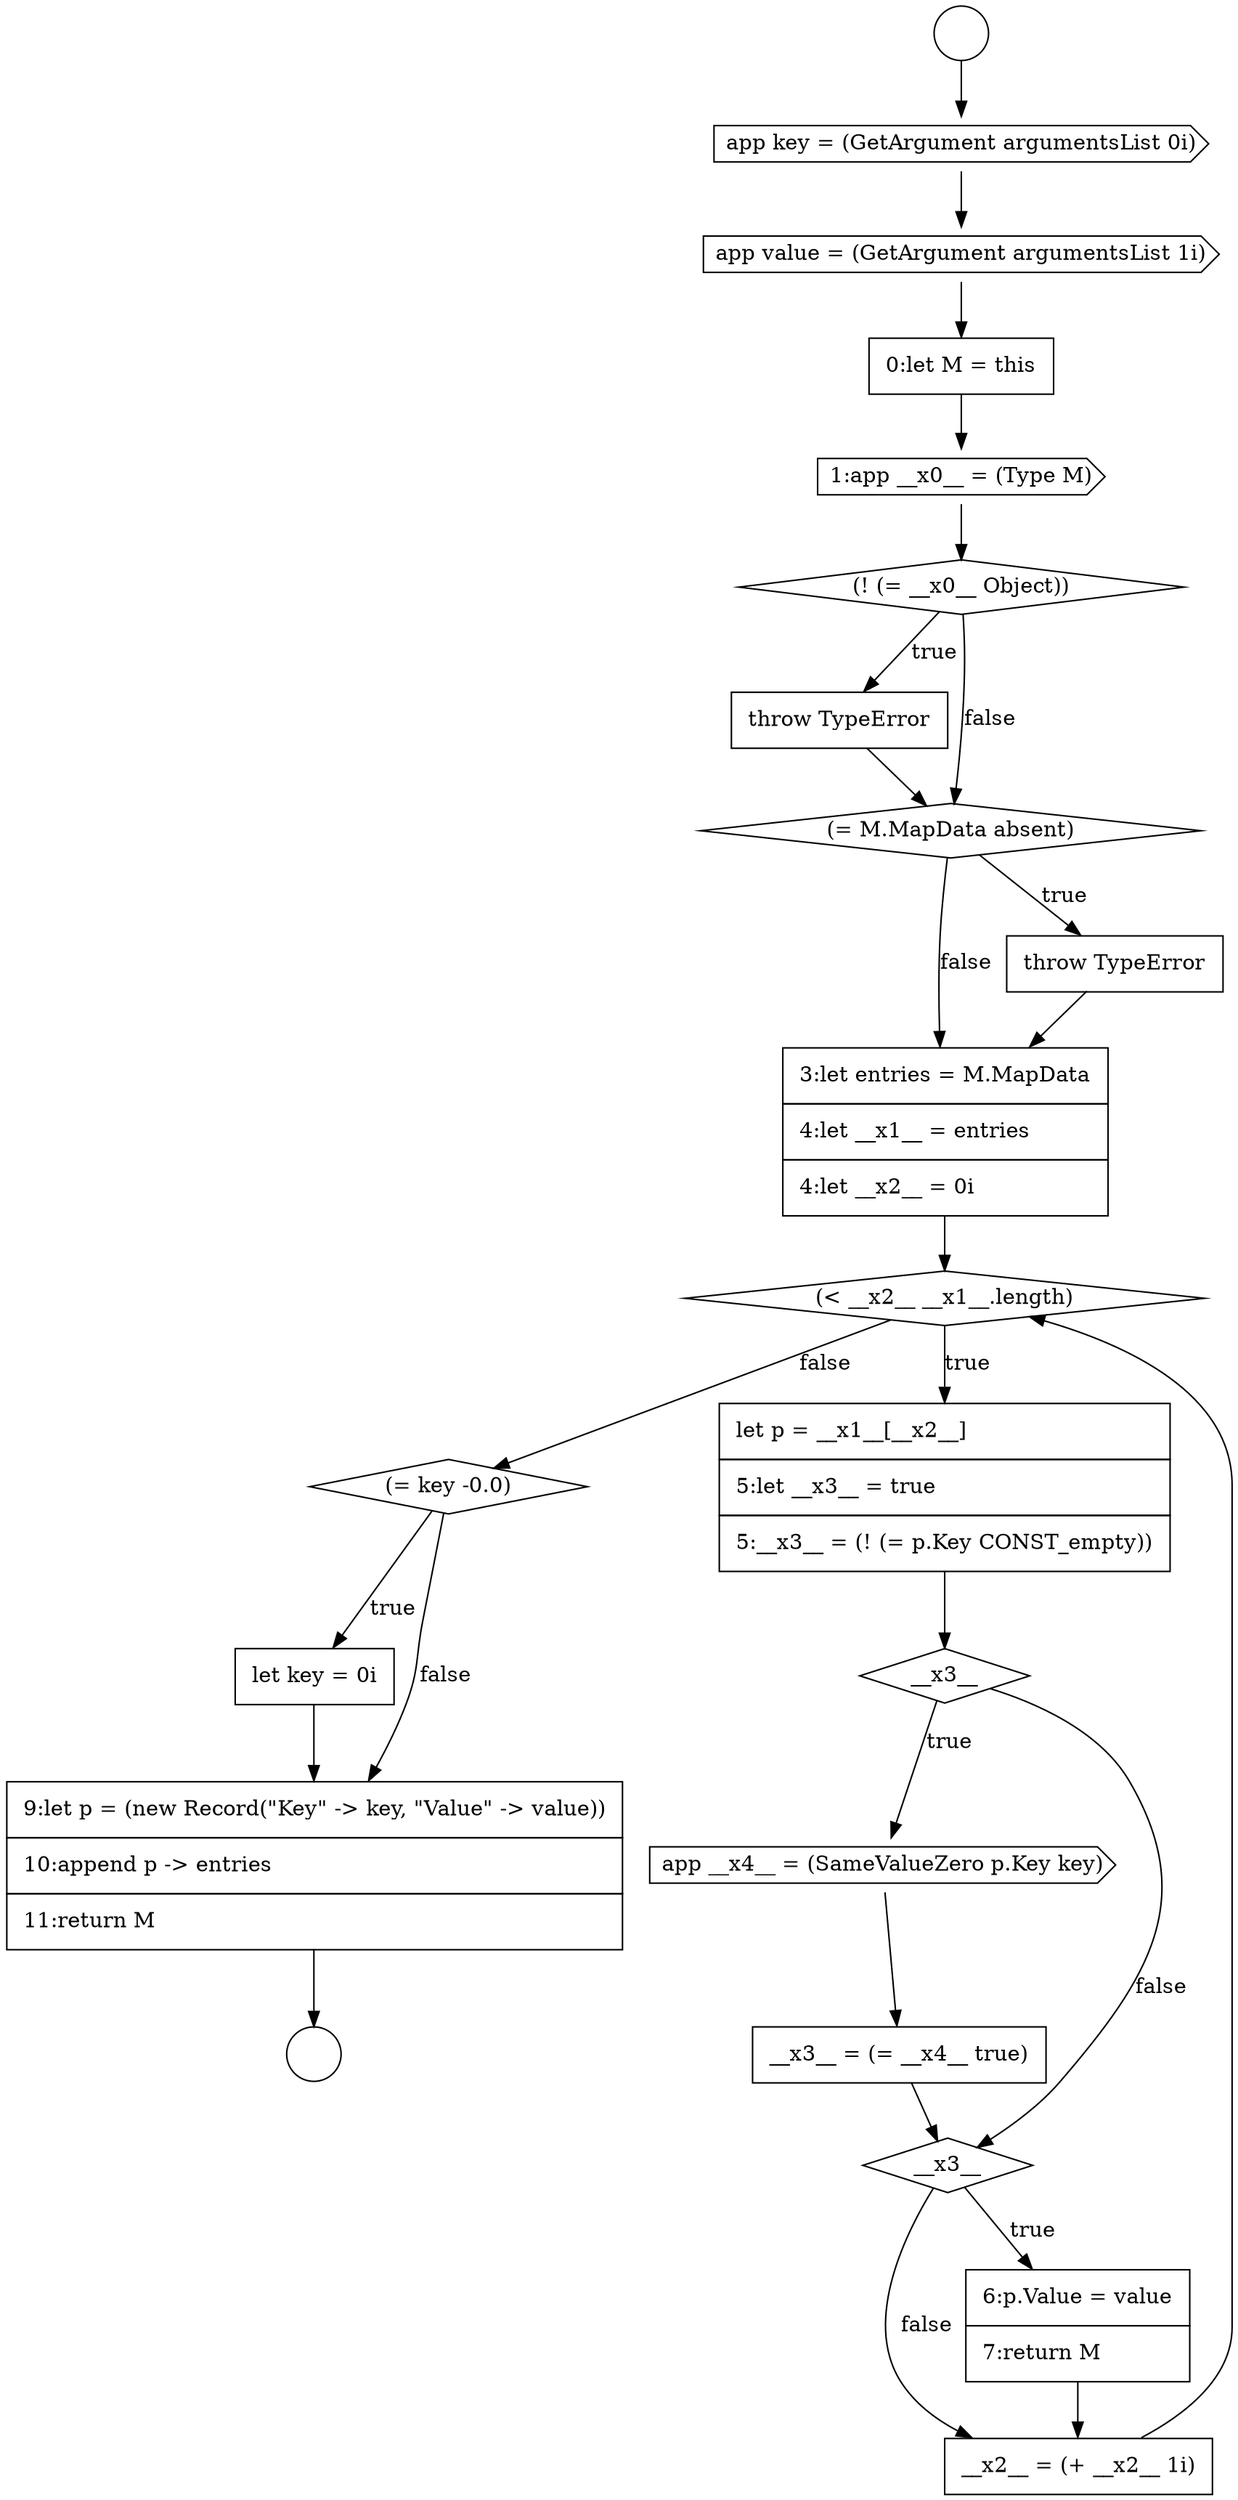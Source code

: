 digraph {
  node14944 [shape=circle label=" " color="black" fillcolor="white" style=filled]
  node14954 [shape=diamond, label=<<font color="black">(&lt; __x2__ __x1__.length)</font>> color="black" fillcolor="white" style=filled]
  node14949 [shape=diamond, label=<<font color="black">(! (= __x0__ Object))</font>> color="black" fillcolor="white" style=filled]
  node14945 [shape=cds, label=<<font color="black">app key = (GetArgument argumentsList 0i)</font>> color="black" fillcolor="white" style=filled]
  node14953 [shape=none, margin=0, label=<<font color="black">
    <table border="0" cellborder="1" cellspacing="0" cellpadding="10">
      <tr><td align="left">3:let entries = M.MapData</td></tr>
      <tr><td align="left">4:let __x1__ = entries</td></tr>
      <tr><td align="left">4:let __x2__ = 0i</td></tr>
    </table>
  </font>> color="black" fillcolor="white" style=filled]
  node14950 [shape=none, margin=0, label=<<font color="black">
    <table border="0" cellborder="1" cellspacing="0" cellpadding="10">
      <tr><td align="left">throw TypeError</td></tr>
    </table>
  </font>> color="black" fillcolor="white" style=filled]
  node14961 [shape=none, margin=0, label=<<font color="black">
    <table border="0" cellborder="1" cellspacing="0" cellpadding="10">
      <tr><td align="left">__x2__ = (+ __x2__ 1i)</td></tr>
    </table>
  </font>> color="black" fillcolor="white" style=filled]
  node14946 [shape=cds, label=<<font color="black">app value = (GetArgument argumentsList 1i)</font>> color="black" fillcolor="white" style=filled]
  node14957 [shape=cds, label=<<font color="black">app __x4__ = (SameValueZero p.Key key)</font>> color="black" fillcolor="white" style=filled]
  node14947 [shape=none, margin=0, label=<<font color="black">
    <table border="0" cellborder="1" cellspacing="0" cellpadding="10">
      <tr><td align="left">0:let M = this</td></tr>
    </table>
  </font>> color="black" fillcolor="white" style=filled]
  node14951 [shape=diamond, label=<<font color="black">(= M.MapData absent)</font>> color="black" fillcolor="white" style=filled]
  node14962 [shape=diamond, label=<<font color="black">(= key -0.0)</font>> color="black" fillcolor="white" style=filled]
  node14948 [shape=cds, label=<<font color="black">1:app __x0__ = (Type M)</font>> color="black" fillcolor="white" style=filled]
  node14963 [shape=none, margin=0, label=<<font color="black">
    <table border="0" cellborder="1" cellspacing="0" cellpadding="10">
      <tr><td align="left">let key = 0i</td></tr>
    </table>
  </font>> color="black" fillcolor="white" style=filled]
  node14952 [shape=none, margin=0, label=<<font color="black">
    <table border="0" cellborder="1" cellspacing="0" cellpadding="10">
      <tr><td align="left">throw TypeError</td></tr>
    </table>
  </font>> color="black" fillcolor="white" style=filled]
  node14956 [shape=diamond, label=<<font color="black">__x3__</font>> color="black" fillcolor="white" style=filled]
  node14959 [shape=diamond, label=<<font color="black">__x3__</font>> color="black" fillcolor="white" style=filled]
  node14964 [shape=none, margin=0, label=<<font color="black">
    <table border="0" cellborder="1" cellspacing="0" cellpadding="10">
      <tr><td align="left">9:let p = (new Record(&quot;Key&quot; -&gt; key, &quot;Value&quot; -&gt; value))</td></tr>
      <tr><td align="left">10:append p -&gt; entries</td></tr>
      <tr><td align="left">11:return M</td></tr>
    </table>
  </font>> color="black" fillcolor="white" style=filled]
  node14958 [shape=none, margin=0, label=<<font color="black">
    <table border="0" cellborder="1" cellspacing="0" cellpadding="10">
      <tr><td align="left">__x3__ = (= __x4__ true)</td></tr>
    </table>
  </font>> color="black" fillcolor="white" style=filled]
  node14943 [shape=circle label=" " color="black" fillcolor="white" style=filled]
  node14960 [shape=none, margin=0, label=<<font color="black">
    <table border="0" cellborder="1" cellspacing="0" cellpadding="10">
      <tr><td align="left">6:p.Value = value</td></tr>
      <tr><td align="left">7:return M</td></tr>
    </table>
  </font>> color="black" fillcolor="white" style=filled]
  node14955 [shape=none, margin=0, label=<<font color="black">
    <table border="0" cellborder="1" cellspacing="0" cellpadding="10">
      <tr><td align="left">let p = __x1__[__x2__]</td></tr>
      <tr><td align="left">5:let __x3__ = true</td></tr>
      <tr><td align="left">5:__x3__ = (! (= p.Key CONST_empty))</td></tr>
    </table>
  </font>> color="black" fillcolor="white" style=filled]
  node14948 -> node14949 [ color="black"]
  node14954 -> node14955 [label=<<font color="black">true</font>> color="black"]
  node14954 -> node14962 [label=<<font color="black">false</font>> color="black"]
  node14946 -> node14947 [ color="black"]
  node14962 -> node14963 [label=<<font color="black">true</font>> color="black"]
  node14962 -> node14964 [label=<<font color="black">false</font>> color="black"]
  node14961 -> node14954 [ color="black"]
  node14955 -> node14956 [ color="black"]
  node14963 -> node14964 [ color="black"]
  node14957 -> node14958 [ color="black"]
  node14949 -> node14950 [label=<<font color="black">true</font>> color="black"]
  node14949 -> node14951 [label=<<font color="black">false</font>> color="black"]
  node14943 -> node14945 [ color="black"]
  node14950 -> node14951 [ color="black"]
  node14959 -> node14960 [label=<<font color="black">true</font>> color="black"]
  node14959 -> node14961 [label=<<font color="black">false</font>> color="black"]
  node14958 -> node14959 [ color="black"]
  node14952 -> node14953 [ color="black"]
  node14951 -> node14952 [label=<<font color="black">true</font>> color="black"]
  node14951 -> node14953 [label=<<font color="black">false</font>> color="black"]
  node14956 -> node14957 [label=<<font color="black">true</font>> color="black"]
  node14956 -> node14959 [label=<<font color="black">false</font>> color="black"]
  node14953 -> node14954 [ color="black"]
  node14945 -> node14946 [ color="black"]
  node14960 -> node14961 [ color="black"]
  node14947 -> node14948 [ color="black"]
  node14964 -> node14944 [ color="black"]
}
